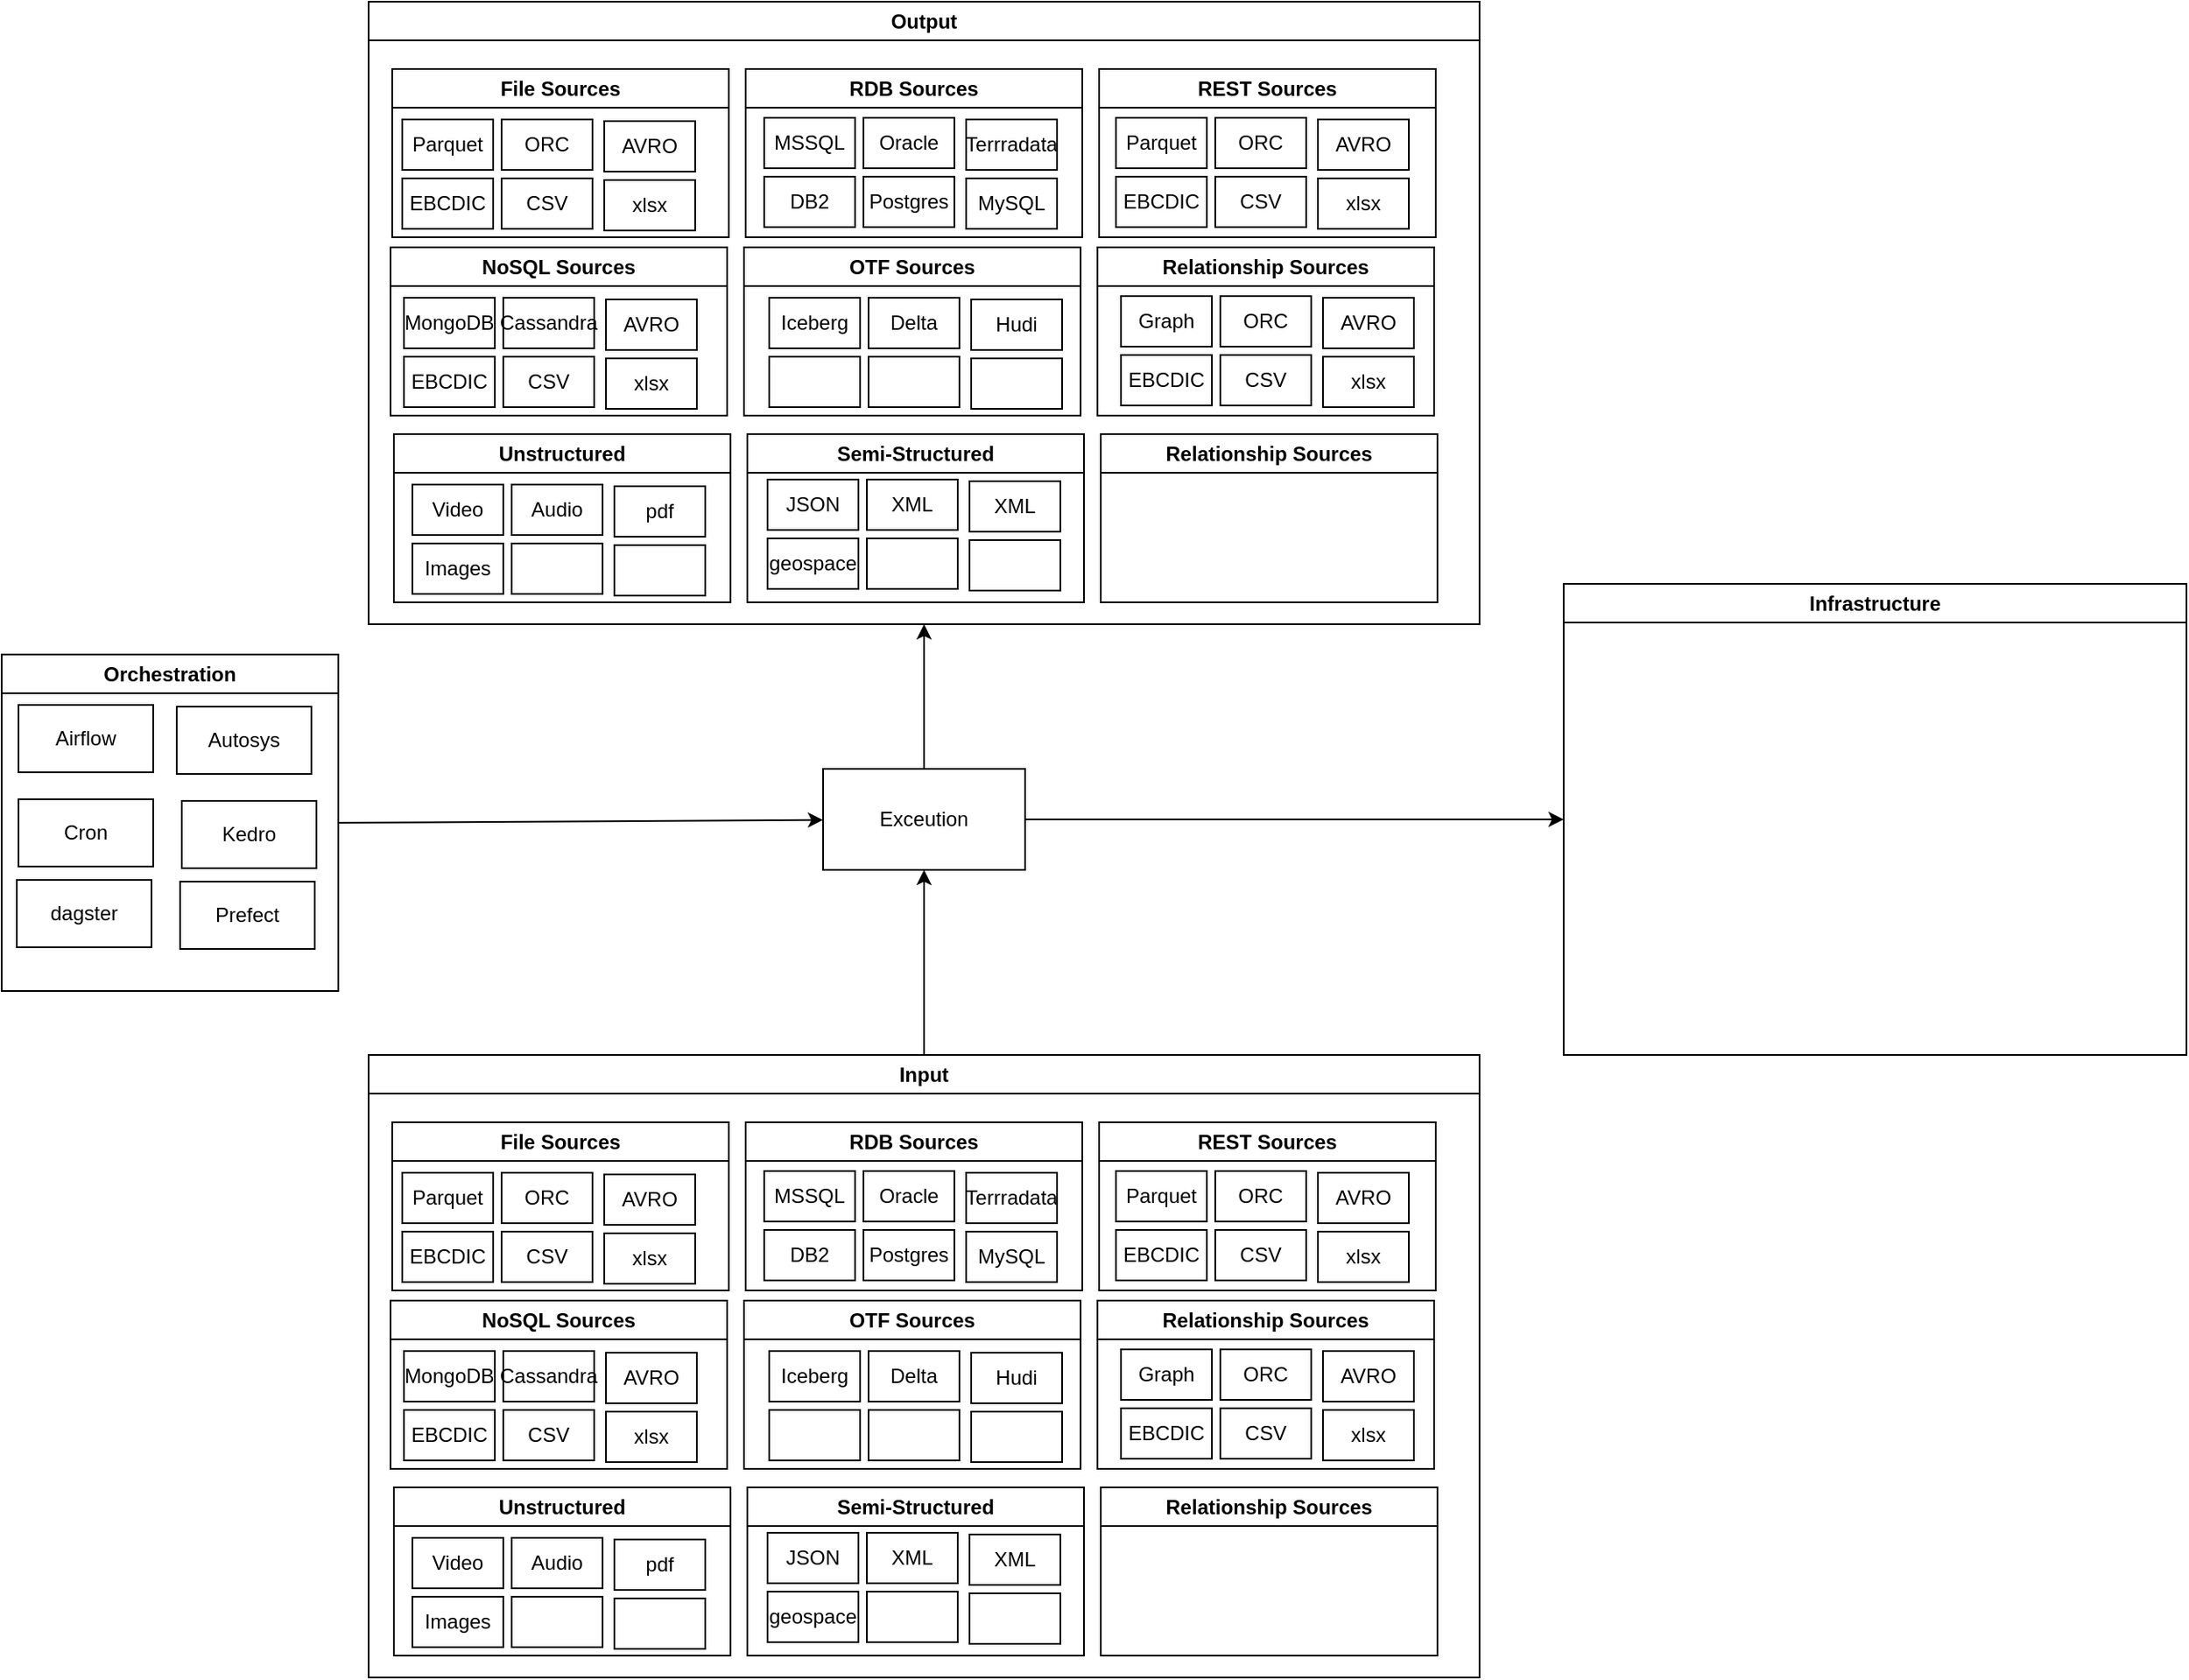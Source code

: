 <mxfile version="23.1.2" type="github">
  <diagram name="Page-1" id="qpkbw7lAyscy1kqCkF4M">
    <mxGraphModel dx="2236" dy="1885" grid="1" gridSize="10" guides="1" tooltips="1" connect="1" arrows="1" fold="1" page="1" pageScale="1" pageWidth="850" pageHeight="1100" math="0" shadow="0">
      <root>
        <mxCell id="0" />
        <mxCell id="1" parent="0" />
        <mxCell id="6YPHFOy4guUbye9Mkrya-6" value="" style="edgeStyle=orthogonalEdgeStyle;rounded=0;orthogonalLoop=1;jettySize=auto;html=1;exitX=0.5;exitY=0;exitDx=0;exitDy=0;" edge="1" parent="1" source="6YPHFOy4guUbye9Mkrya-9" target="6YPHFOy4guUbye9Mkrya-1">
          <mxGeometry relative="1" as="geometry">
            <mxPoint x="420" y="410" as="sourcePoint" />
          </mxGeometry>
        </mxCell>
        <mxCell id="6YPHFOy4guUbye9Mkrya-8" value="" style="edgeStyle=orthogonalEdgeStyle;rounded=0;orthogonalLoop=1;jettySize=auto;html=1;entryX=0;entryY=0.5;entryDx=0;entryDy=0;" edge="1" parent="1" source="6YPHFOy4guUbye9Mkrya-1" target="6YPHFOy4guUbye9Mkrya-139">
          <mxGeometry relative="1" as="geometry">
            <mxPoint x="760" y="340" as="targetPoint" />
          </mxGeometry>
        </mxCell>
        <mxCell id="6YPHFOy4guUbye9Mkrya-129" value="" style="edgeStyle=orthogonalEdgeStyle;rounded=0;orthogonalLoop=1;jettySize=auto;html=1;entryX=0.5;entryY=1;entryDx=0;entryDy=0;" edge="1" parent="1" source="6YPHFOy4guUbye9Mkrya-1" target="6YPHFOy4guUbye9Mkrya-71">
          <mxGeometry relative="1" as="geometry" />
        </mxCell>
        <mxCell id="6YPHFOy4guUbye9Mkrya-1" value="Exceution" style="rounded=0;whiteSpace=wrap;html=1;" vertex="1" parent="1">
          <mxGeometry x="360" y="270" width="120" height="60" as="geometry" />
        </mxCell>
        <mxCell id="6YPHFOy4guUbye9Mkrya-69" value="" style="group" vertex="1" connectable="0" parent="1">
          <mxGeometry x="90" y="440" width="660" height="370" as="geometry" />
        </mxCell>
        <mxCell id="6YPHFOy4guUbye9Mkrya-9" value="Input" style="swimlane;whiteSpace=wrap;html=1;" vertex="1" parent="6YPHFOy4guUbye9Mkrya-69">
          <mxGeometry width="660" height="370" as="geometry" />
        </mxCell>
        <mxCell id="6YPHFOy4guUbye9Mkrya-11" value="File Sources" style="swimlane;whiteSpace=wrap;html=1;" vertex="1" parent="6YPHFOy4guUbye9Mkrya-9">
          <mxGeometry x="14" y="40" width="200" height="100" as="geometry" />
        </mxCell>
        <mxCell id="6YPHFOy4guUbye9Mkrya-17" value="Parquet" style="rounded=0;whiteSpace=wrap;html=1;" vertex="1" parent="6YPHFOy4guUbye9Mkrya-11">
          <mxGeometry x="6" y="30" width="54" height="30" as="geometry" />
        </mxCell>
        <mxCell id="6YPHFOy4guUbye9Mkrya-12" value="RDB Sources" style="swimlane;whiteSpace=wrap;html=1;" vertex="1" parent="6YPHFOy4guUbye9Mkrya-9">
          <mxGeometry x="224" y="40" width="200" height="100" as="geometry" />
        </mxCell>
        <mxCell id="6YPHFOy4guUbye9Mkrya-13" value="REST Sources" style="swimlane;whiteSpace=wrap;html=1;" vertex="1" parent="6YPHFOy4guUbye9Mkrya-9">
          <mxGeometry x="434" y="40" width="200" height="100" as="geometry" />
        </mxCell>
        <mxCell id="6YPHFOy4guUbye9Mkrya-14" value="NoSQL Sources" style="swimlane;whiteSpace=wrap;html=1;" vertex="1" parent="6YPHFOy4guUbye9Mkrya-69">
          <mxGeometry x="13" y="146" width="200" height="100" as="geometry" />
        </mxCell>
        <mxCell id="6YPHFOy4guUbye9Mkrya-15" value="OTF Sources" style="swimlane;whiteSpace=wrap;html=1;" vertex="1" parent="6YPHFOy4guUbye9Mkrya-69">
          <mxGeometry x="223" y="146" width="200" height="100" as="geometry" />
        </mxCell>
        <mxCell id="6YPHFOy4guUbye9Mkrya-16" value="Relationship Sources" style="swimlane;whiteSpace=wrap;html=1;" vertex="1" parent="6YPHFOy4guUbye9Mkrya-69">
          <mxGeometry x="433" y="146" width="200" height="100" as="geometry" />
        </mxCell>
        <mxCell id="6YPHFOy4guUbye9Mkrya-19" value="ORC" style="rounded=0;whiteSpace=wrap;html=1;" vertex="1" parent="6YPHFOy4guUbye9Mkrya-69">
          <mxGeometry x="79" y="70" width="54" height="30" as="geometry" />
        </mxCell>
        <mxCell id="6YPHFOy4guUbye9Mkrya-20" value="AVRO" style="rounded=0;whiteSpace=wrap;html=1;" vertex="1" parent="6YPHFOy4guUbye9Mkrya-69">
          <mxGeometry x="140" y="71" width="54" height="30" as="geometry" />
        </mxCell>
        <mxCell id="6YPHFOy4guUbye9Mkrya-21" value="EBCDIC" style="rounded=0;whiteSpace=wrap;html=1;" vertex="1" parent="6YPHFOy4guUbye9Mkrya-69">
          <mxGeometry x="20" y="105" width="54" height="30" as="geometry" />
        </mxCell>
        <mxCell id="6YPHFOy4guUbye9Mkrya-22" value="CSV" style="rounded=0;whiteSpace=wrap;html=1;" vertex="1" parent="6YPHFOy4guUbye9Mkrya-69">
          <mxGeometry x="79" y="105" width="54" height="30" as="geometry" />
        </mxCell>
        <mxCell id="6YPHFOy4guUbye9Mkrya-23" value="xlsx" style="rounded=0;whiteSpace=wrap;html=1;" vertex="1" parent="6YPHFOy4guUbye9Mkrya-69">
          <mxGeometry x="140" y="106" width="54" height="30" as="geometry" />
        </mxCell>
        <mxCell id="6YPHFOy4guUbye9Mkrya-24" value="Unstructured" style="swimlane;whiteSpace=wrap;html=1;" vertex="1" parent="6YPHFOy4guUbye9Mkrya-69">
          <mxGeometry x="15" y="257" width="200" height="100" as="geometry" />
        </mxCell>
        <mxCell id="6YPHFOy4guUbye9Mkrya-25" value="Semi-Structured" style="swimlane;whiteSpace=wrap;html=1;" vertex="1" parent="6YPHFOy4guUbye9Mkrya-69">
          <mxGeometry x="225" y="257" width="200" height="100" as="geometry" />
        </mxCell>
        <mxCell id="6YPHFOy4guUbye9Mkrya-26" value="Relationship Sources" style="swimlane;whiteSpace=wrap;html=1;" vertex="1" parent="6YPHFOy4guUbye9Mkrya-69">
          <mxGeometry x="435" y="257" width="200" height="100" as="geometry" />
        </mxCell>
        <mxCell id="6YPHFOy4guUbye9Mkrya-27" value="MSSQL" style="rounded=0;whiteSpace=wrap;html=1;" vertex="1" parent="6YPHFOy4guUbye9Mkrya-69">
          <mxGeometry x="235" y="69" width="54" height="30" as="geometry" />
        </mxCell>
        <mxCell id="6YPHFOy4guUbye9Mkrya-28" value="Oracle" style="rounded=0;whiteSpace=wrap;html=1;" vertex="1" parent="6YPHFOy4guUbye9Mkrya-69">
          <mxGeometry x="294" y="69" width="54" height="30" as="geometry" />
        </mxCell>
        <mxCell id="6YPHFOy4guUbye9Mkrya-29" value="Terrradata" style="rounded=0;whiteSpace=wrap;html=1;" vertex="1" parent="6YPHFOy4guUbye9Mkrya-69">
          <mxGeometry x="355" y="70" width="54" height="30" as="geometry" />
        </mxCell>
        <mxCell id="6YPHFOy4guUbye9Mkrya-30" value="DB2" style="rounded=0;whiteSpace=wrap;html=1;" vertex="1" parent="6YPHFOy4guUbye9Mkrya-69">
          <mxGeometry x="235" y="104" width="54" height="30" as="geometry" />
        </mxCell>
        <mxCell id="6YPHFOy4guUbye9Mkrya-31" value="Postgres" style="rounded=0;whiteSpace=wrap;html=1;" vertex="1" parent="6YPHFOy4guUbye9Mkrya-69">
          <mxGeometry x="294" y="104" width="54" height="30" as="geometry" />
        </mxCell>
        <mxCell id="6YPHFOy4guUbye9Mkrya-32" value="MySQL" style="rounded=0;whiteSpace=wrap;html=1;" vertex="1" parent="6YPHFOy4guUbye9Mkrya-69">
          <mxGeometry x="355" y="105" width="54" height="30" as="geometry" />
        </mxCell>
        <mxCell id="6YPHFOy4guUbye9Mkrya-33" value="Parquet" style="rounded=0;whiteSpace=wrap;html=1;" vertex="1" parent="6YPHFOy4guUbye9Mkrya-69">
          <mxGeometry x="444" y="69" width="54" height="30" as="geometry" />
        </mxCell>
        <mxCell id="6YPHFOy4guUbye9Mkrya-34" value="ORC" style="rounded=0;whiteSpace=wrap;html=1;" vertex="1" parent="6YPHFOy4guUbye9Mkrya-69">
          <mxGeometry x="503" y="69" width="54" height="30" as="geometry" />
        </mxCell>
        <mxCell id="6YPHFOy4guUbye9Mkrya-35" value="AVRO" style="rounded=0;whiteSpace=wrap;html=1;" vertex="1" parent="6YPHFOy4guUbye9Mkrya-69">
          <mxGeometry x="564" y="70" width="54" height="30" as="geometry" />
        </mxCell>
        <mxCell id="6YPHFOy4guUbye9Mkrya-36" value="EBCDIC" style="rounded=0;whiteSpace=wrap;html=1;" vertex="1" parent="6YPHFOy4guUbye9Mkrya-69">
          <mxGeometry x="444" y="104" width="54" height="30" as="geometry" />
        </mxCell>
        <mxCell id="6YPHFOy4guUbye9Mkrya-37" value="CSV" style="rounded=0;whiteSpace=wrap;html=1;" vertex="1" parent="6YPHFOy4guUbye9Mkrya-69">
          <mxGeometry x="503" y="104" width="54" height="30" as="geometry" />
        </mxCell>
        <mxCell id="6YPHFOy4guUbye9Mkrya-38" value="xlsx" style="rounded=0;whiteSpace=wrap;html=1;" vertex="1" parent="6YPHFOy4guUbye9Mkrya-69">
          <mxGeometry x="564" y="105" width="54" height="30" as="geometry" />
        </mxCell>
        <mxCell id="6YPHFOy4guUbye9Mkrya-39" value="Iceberg" style="rounded=0;whiteSpace=wrap;html=1;" vertex="1" parent="6YPHFOy4guUbye9Mkrya-69">
          <mxGeometry x="238" y="176" width="54" height="30" as="geometry" />
        </mxCell>
        <mxCell id="6YPHFOy4guUbye9Mkrya-40" value="Delta" style="rounded=0;whiteSpace=wrap;html=1;" vertex="1" parent="6YPHFOy4guUbye9Mkrya-69">
          <mxGeometry x="297" y="176" width="54" height="30" as="geometry" />
        </mxCell>
        <mxCell id="6YPHFOy4guUbye9Mkrya-41" value="Hudi" style="rounded=0;whiteSpace=wrap;html=1;" vertex="1" parent="6YPHFOy4guUbye9Mkrya-69">
          <mxGeometry x="358" y="177" width="54" height="30" as="geometry" />
        </mxCell>
        <mxCell id="6YPHFOy4guUbye9Mkrya-42" value="" style="rounded=0;whiteSpace=wrap;html=1;" vertex="1" parent="6YPHFOy4guUbye9Mkrya-69">
          <mxGeometry x="238" y="211" width="54" height="30" as="geometry" />
        </mxCell>
        <mxCell id="6YPHFOy4guUbye9Mkrya-43" value="" style="rounded=0;whiteSpace=wrap;html=1;" vertex="1" parent="6YPHFOy4guUbye9Mkrya-69">
          <mxGeometry x="297" y="211" width="54" height="30" as="geometry" />
        </mxCell>
        <mxCell id="6YPHFOy4guUbye9Mkrya-44" value="" style="rounded=0;whiteSpace=wrap;html=1;" vertex="1" parent="6YPHFOy4guUbye9Mkrya-69">
          <mxGeometry x="358" y="212" width="54" height="30" as="geometry" />
        </mxCell>
        <mxCell id="6YPHFOy4guUbye9Mkrya-45" value="Graph" style="rounded=0;whiteSpace=wrap;html=1;" vertex="1" parent="6YPHFOy4guUbye9Mkrya-69">
          <mxGeometry x="447" y="175" width="54" height="30" as="geometry" />
        </mxCell>
        <mxCell id="6YPHFOy4guUbye9Mkrya-46" value="ORC" style="rounded=0;whiteSpace=wrap;html=1;" vertex="1" parent="6YPHFOy4guUbye9Mkrya-69">
          <mxGeometry x="506" y="175" width="54" height="30" as="geometry" />
        </mxCell>
        <mxCell id="6YPHFOy4guUbye9Mkrya-47" value="AVRO" style="rounded=0;whiteSpace=wrap;html=1;" vertex="1" parent="6YPHFOy4guUbye9Mkrya-69">
          <mxGeometry x="567" y="176" width="54" height="30" as="geometry" />
        </mxCell>
        <mxCell id="6YPHFOy4guUbye9Mkrya-48" value="EBCDIC" style="rounded=0;whiteSpace=wrap;html=1;" vertex="1" parent="6YPHFOy4guUbye9Mkrya-69">
          <mxGeometry x="447" y="210" width="54" height="30" as="geometry" />
        </mxCell>
        <mxCell id="6YPHFOy4guUbye9Mkrya-49" value="CSV" style="rounded=0;whiteSpace=wrap;html=1;" vertex="1" parent="6YPHFOy4guUbye9Mkrya-69">
          <mxGeometry x="506" y="210" width="54" height="30" as="geometry" />
        </mxCell>
        <mxCell id="6YPHFOy4guUbye9Mkrya-50" value="xlsx" style="rounded=0;whiteSpace=wrap;html=1;" vertex="1" parent="6YPHFOy4guUbye9Mkrya-69">
          <mxGeometry x="567" y="211" width="54" height="30" as="geometry" />
        </mxCell>
        <mxCell id="6YPHFOy4guUbye9Mkrya-51" value="JSON" style="rounded=0;whiteSpace=wrap;html=1;" vertex="1" parent="6YPHFOy4guUbye9Mkrya-69">
          <mxGeometry x="237" y="284" width="54" height="30" as="geometry" />
        </mxCell>
        <mxCell id="6YPHFOy4guUbye9Mkrya-52" value="XML" style="rounded=0;whiteSpace=wrap;html=1;" vertex="1" parent="6YPHFOy4guUbye9Mkrya-69">
          <mxGeometry x="296" y="284" width="54" height="30" as="geometry" />
        </mxCell>
        <mxCell id="6YPHFOy4guUbye9Mkrya-53" value="XML" style="rounded=0;whiteSpace=wrap;html=1;" vertex="1" parent="6YPHFOy4guUbye9Mkrya-69">
          <mxGeometry x="357" y="285" width="54" height="30" as="geometry" />
        </mxCell>
        <mxCell id="6YPHFOy4guUbye9Mkrya-54" value="geospace" style="rounded=0;whiteSpace=wrap;html=1;" vertex="1" parent="6YPHFOy4guUbye9Mkrya-69">
          <mxGeometry x="237" y="319" width="54" height="30" as="geometry" />
        </mxCell>
        <mxCell id="6YPHFOy4guUbye9Mkrya-55" value="" style="rounded=0;whiteSpace=wrap;html=1;" vertex="1" parent="6YPHFOy4guUbye9Mkrya-69">
          <mxGeometry x="296" y="319" width="54" height="30" as="geometry" />
        </mxCell>
        <mxCell id="6YPHFOy4guUbye9Mkrya-56" value="" style="rounded=0;whiteSpace=wrap;html=1;" vertex="1" parent="6YPHFOy4guUbye9Mkrya-69">
          <mxGeometry x="357" y="320" width="54" height="30" as="geometry" />
        </mxCell>
        <mxCell id="6YPHFOy4guUbye9Mkrya-57" value="Video" style="rounded=0;whiteSpace=wrap;html=1;" vertex="1" parent="6YPHFOy4guUbye9Mkrya-69">
          <mxGeometry x="26" y="287" width="54" height="30" as="geometry" />
        </mxCell>
        <mxCell id="6YPHFOy4guUbye9Mkrya-58" value="Audio" style="rounded=0;whiteSpace=wrap;html=1;" vertex="1" parent="6YPHFOy4guUbye9Mkrya-69">
          <mxGeometry x="85" y="287" width="54" height="30" as="geometry" />
        </mxCell>
        <mxCell id="6YPHFOy4guUbye9Mkrya-59" value="pdf" style="rounded=0;whiteSpace=wrap;html=1;" vertex="1" parent="6YPHFOy4guUbye9Mkrya-69">
          <mxGeometry x="146" y="288" width="54" height="30" as="geometry" />
        </mxCell>
        <mxCell id="6YPHFOy4guUbye9Mkrya-60" value="Images" style="rounded=0;whiteSpace=wrap;html=1;" vertex="1" parent="6YPHFOy4guUbye9Mkrya-69">
          <mxGeometry x="26" y="322" width="54" height="30" as="geometry" />
        </mxCell>
        <mxCell id="6YPHFOy4guUbye9Mkrya-61" value="" style="rounded=0;whiteSpace=wrap;html=1;" vertex="1" parent="6YPHFOy4guUbye9Mkrya-69">
          <mxGeometry x="85" y="322" width="54" height="30" as="geometry" />
        </mxCell>
        <mxCell id="6YPHFOy4guUbye9Mkrya-62" value="" style="rounded=0;whiteSpace=wrap;html=1;" vertex="1" parent="6YPHFOy4guUbye9Mkrya-69">
          <mxGeometry x="146" y="323" width="54" height="30" as="geometry" />
        </mxCell>
        <mxCell id="6YPHFOy4guUbye9Mkrya-63" value="MongoDB" style="rounded=0;whiteSpace=wrap;html=1;" vertex="1" parent="6YPHFOy4guUbye9Mkrya-69">
          <mxGeometry x="21" y="176" width="54" height="30" as="geometry" />
        </mxCell>
        <mxCell id="6YPHFOy4guUbye9Mkrya-64" value="Cassandra" style="rounded=0;whiteSpace=wrap;html=1;" vertex="1" parent="6YPHFOy4guUbye9Mkrya-69">
          <mxGeometry x="80" y="176" width="54" height="30" as="geometry" />
        </mxCell>
        <mxCell id="6YPHFOy4guUbye9Mkrya-65" value="AVRO" style="rounded=0;whiteSpace=wrap;html=1;" vertex="1" parent="6YPHFOy4guUbye9Mkrya-69">
          <mxGeometry x="141" y="177" width="54" height="30" as="geometry" />
        </mxCell>
        <mxCell id="6YPHFOy4guUbye9Mkrya-66" value="EBCDIC" style="rounded=0;whiteSpace=wrap;html=1;" vertex="1" parent="6YPHFOy4guUbye9Mkrya-69">
          <mxGeometry x="21" y="211" width="54" height="30" as="geometry" />
        </mxCell>
        <mxCell id="6YPHFOy4guUbye9Mkrya-67" value="CSV" style="rounded=0;whiteSpace=wrap;html=1;" vertex="1" parent="6YPHFOy4guUbye9Mkrya-69">
          <mxGeometry x="80" y="211" width="54" height="30" as="geometry" />
        </mxCell>
        <mxCell id="6YPHFOy4guUbye9Mkrya-68" value="xlsx" style="rounded=0;whiteSpace=wrap;html=1;" vertex="1" parent="6YPHFOy4guUbye9Mkrya-69">
          <mxGeometry x="141" y="212" width="54" height="30" as="geometry" />
        </mxCell>
        <mxCell id="6YPHFOy4guUbye9Mkrya-70" value="" style="group" vertex="1" connectable="0" parent="1">
          <mxGeometry x="90" y="-186" width="660" height="370" as="geometry" />
        </mxCell>
        <mxCell id="6YPHFOy4guUbye9Mkrya-71" value="Output" style="swimlane;whiteSpace=wrap;html=1;" vertex="1" parent="6YPHFOy4guUbye9Mkrya-70">
          <mxGeometry width="660" height="370" as="geometry" />
        </mxCell>
        <mxCell id="6YPHFOy4guUbye9Mkrya-72" value="File Sources" style="swimlane;whiteSpace=wrap;html=1;" vertex="1" parent="6YPHFOy4guUbye9Mkrya-71">
          <mxGeometry x="14" y="40" width="200" height="100" as="geometry" />
        </mxCell>
        <mxCell id="6YPHFOy4guUbye9Mkrya-73" value="Parquet" style="rounded=0;whiteSpace=wrap;html=1;" vertex="1" parent="6YPHFOy4guUbye9Mkrya-72">
          <mxGeometry x="6" y="30" width="54" height="30" as="geometry" />
        </mxCell>
        <mxCell id="6YPHFOy4guUbye9Mkrya-74" value="RDB Sources" style="swimlane;whiteSpace=wrap;html=1;" vertex="1" parent="6YPHFOy4guUbye9Mkrya-71">
          <mxGeometry x="224" y="40" width="200" height="100" as="geometry" />
        </mxCell>
        <mxCell id="6YPHFOy4guUbye9Mkrya-75" value="REST Sources" style="swimlane;whiteSpace=wrap;html=1;" vertex="1" parent="6YPHFOy4guUbye9Mkrya-71">
          <mxGeometry x="434" y="40" width="200" height="100" as="geometry" />
        </mxCell>
        <mxCell id="6YPHFOy4guUbye9Mkrya-76" value="NoSQL Sources" style="swimlane;whiteSpace=wrap;html=1;" vertex="1" parent="6YPHFOy4guUbye9Mkrya-70">
          <mxGeometry x="13" y="146" width="200" height="100" as="geometry" />
        </mxCell>
        <mxCell id="6YPHFOy4guUbye9Mkrya-77" value="OTF Sources" style="swimlane;whiteSpace=wrap;html=1;" vertex="1" parent="6YPHFOy4guUbye9Mkrya-70">
          <mxGeometry x="223" y="146" width="200" height="100" as="geometry" />
        </mxCell>
        <mxCell id="6YPHFOy4guUbye9Mkrya-78" value="Relationship Sources" style="swimlane;whiteSpace=wrap;html=1;" vertex="1" parent="6YPHFOy4guUbye9Mkrya-70">
          <mxGeometry x="433" y="146" width="200" height="100" as="geometry" />
        </mxCell>
        <mxCell id="6YPHFOy4guUbye9Mkrya-79" value="ORC" style="rounded=0;whiteSpace=wrap;html=1;" vertex="1" parent="6YPHFOy4guUbye9Mkrya-70">
          <mxGeometry x="79" y="70" width="54" height="30" as="geometry" />
        </mxCell>
        <mxCell id="6YPHFOy4guUbye9Mkrya-80" value="AVRO" style="rounded=0;whiteSpace=wrap;html=1;" vertex="1" parent="6YPHFOy4guUbye9Mkrya-70">
          <mxGeometry x="140" y="71" width="54" height="30" as="geometry" />
        </mxCell>
        <mxCell id="6YPHFOy4guUbye9Mkrya-81" value="EBCDIC" style="rounded=0;whiteSpace=wrap;html=1;" vertex="1" parent="6YPHFOy4guUbye9Mkrya-70">
          <mxGeometry x="20" y="105" width="54" height="30" as="geometry" />
        </mxCell>
        <mxCell id="6YPHFOy4guUbye9Mkrya-82" value="CSV" style="rounded=0;whiteSpace=wrap;html=1;" vertex="1" parent="6YPHFOy4guUbye9Mkrya-70">
          <mxGeometry x="79" y="105" width="54" height="30" as="geometry" />
        </mxCell>
        <mxCell id="6YPHFOy4guUbye9Mkrya-83" value="xlsx" style="rounded=0;whiteSpace=wrap;html=1;" vertex="1" parent="6YPHFOy4guUbye9Mkrya-70">
          <mxGeometry x="140" y="106" width="54" height="30" as="geometry" />
        </mxCell>
        <mxCell id="6YPHFOy4guUbye9Mkrya-84" value="Unstructured" style="swimlane;whiteSpace=wrap;html=1;" vertex="1" parent="6YPHFOy4guUbye9Mkrya-70">
          <mxGeometry x="15" y="257" width="200" height="100" as="geometry" />
        </mxCell>
        <mxCell id="6YPHFOy4guUbye9Mkrya-85" value="Semi-Structured" style="swimlane;whiteSpace=wrap;html=1;" vertex="1" parent="6YPHFOy4guUbye9Mkrya-70">
          <mxGeometry x="225" y="257" width="200" height="100" as="geometry" />
        </mxCell>
        <mxCell id="6YPHFOy4guUbye9Mkrya-86" value="Relationship Sources" style="swimlane;whiteSpace=wrap;html=1;" vertex="1" parent="6YPHFOy4guUbye9Mkrya-70">
          <mxGeometry x="435" y="257" width="200" height="100" as="geometry" />
        </mxCell>
        <mxCell id="6YPHFOy4guUbye9Mkrya-87" value="MSSQL" style="rounded=0;whiteSpace=wrap;html=1;" vertex="1" parent="6YPHFOy4guUbye9Mkrya-70">
          <mxGeometry x="235" y="69" width="54" height="30" as="geometry" />
        </mxCell>
        <mxCell id="6YPHFOy4guUbye9Mkrya-88" value="Oracle" style="rounded=0;whiteSpace=wrap;html=1;" vertex="1" parent="6YPHFOy4guUbye9Mkrya-70">
          <mxGeometry x="294" y="69" width="54" height="30" as="geometry" />
        </mxCell>
        <mxCell id="6YPHFOy4guUbye9Mkrya-89" value="Terrradata" style="rounded=0;whiteSpace=wrap;html=1;" vertex="1" parent="6YPHFOy4guUbye9Mkrya-70">
          <mxGeometry x="355" y="70" width="54" height="30" as="geometry" />
        </mxCell>
        <mxCell id="6YPHFOy4guUbye9Mkrya-90" value="DB2" style="rounded=0;whiteSpace=wrap;html=1;" vertex="1" parent="6YPHFOy4guUbye9Mkrya-70">
          <mxGeometry x="235" y="104" width="54" height="30" as="geometry" />
        </mxCell>
        <mxCell id="6YPHFOy4guUbye9Mkrya-91" value="Postgres" style="rounded=0;whiteSpace=wrap;html=1;" vertex="1" parent="6YPHFOy4guUbye9Mkrya-70">
          <mxGeometry x="294" y="104" width="54" height="30" as="geometry" />
        </mxCell>
        <mxCell id="6YPHFOy4guUbye9Mkrya-92" value="MySQL" style="rounded=0;whiteSpace=wrap;html=1;" vertex="1" parent="6YPHFOy4guUbye9Mkrya-70">
          <mxGeometry x="355" y="105" width="54" height="30" as="geometry" />
        </mxCell>
        <mxCell id="6YPHFOy4guUbye9Mkrya-93" value="Parquet" style="rounded=0;whiteSpace=wrap;html=1;" vertex="1" parent="6YPHFOy4guUbye9Mkrya-70">
          <mxGeometry x="444" y="69" width="54" height="30" as="geometry" />
        </mxCell>
        <mxCell id="6YPHFOy4guUbye9Mkrya-94" value="ORC" style="rounded=0;whiteSpace=wrap;html=1;" vertex="1" parent="6YPHFOy4guUbye9Mkrya-70">
          <mxGeometry x="503" y="69" width="54" height="30" as="geometry" />
        </mxCell>
        <mxCell id="6YPHFOy4guUbye9Mkrya-95" value="AVRO" style="rounded=0;whiteSpace=wrap;html=1;" vertex="1" parent="6YPHFOy4guUbye9Mkrya-70">
          <mxGeometry x="564" y="70" width="54" height="30" as="geometry" />
        </mxCell>
        <mxCell id="6YPHFOy4guUbye9Mkrya-96" value="EBCDIC" style="rounded=0;whiteSpace=wrap;html=1;" vertex="1" parent="6YPHFOy4guUbye9Mkrya-70">
          <mxGeometry x="444" y="104" width="54" height="30" as="geometry" />
        </mxCell>
        <mxCell id="6YPHFOy4guUbye9Mkrya-97" value="CSV" style="rounded=0;whiteSpace=wrap;html=1;" vertex="1" parent="6YPHFOy4guUbye9Mkrya-70">
          <mxGeometry x="503" y="104" width="54" height="30" as="geometry" />
        </mxCell>
        <mxCell id="6YPHFOy4guUbye9Mkrya-98" value="xlsx" style="rounded=0;whiteSpace=wrap;html=1;" vertex="1" parent="6YPHFOy4guUbye9Mkrya-70">
          <mxGeometry x="564" y="105" width="54" height="30" as="geometry" />
        </mxCell>
        <mxCell id="6YPHFOy4guUbye9Mkrya-99" value="Iceberg" style="rounded=0;whiteSpace=wrap;html=1;" vertex="1" parent="6YPHFOy4guUbye9Mkrya-70">
          <mxGeometry x="238" y="176" width="54" height="30" as="geometry" />
        </mxCell>
        <mxCell id="6YPHFOy4guUbye9Mkrya-100" value="Delta" style="rounded=0;whiteSpace=wrap;html=1;" vertex="1" parent="6YPHFOy4guUbye9Mkrya-70">
          <mxGeometry x="297" y="176" width="54" height="30" as="geometry" />
        </mxCell>
        <mxCell id="6YPHFOy4guUbye9Mkrya-101" value="Hudi" style="rounded=0;whiteSpace=wrap;html=1;" vertex="1" parent="6YPHFOy4guUbye9Mkrya-70">
          <mxGeometry x="358" y="177" width="54" height="30" as="geometry" />
        </mxCell>
        <mxCell id="6YPHFOy4guUbye9Mkrya-102" value="" style="rounded=0;whiteSpace=wrap;html=1;" vertex="1" parent="6YPHFOy4guUbye9Mkrya-70">
          <mxGeometry x="238" y="211" width="54" height="30" as="geometry" />
        </mxCell>
        <mxCell id="6YPHFOy4guUbye9Mkrya-103" value="" style="rounded=0;whiteSpace=wrap;html=1;" vertex="1" parent="6YPHFOy4guUbye9Mkrya-70">
          <mxGeometry x="297" y="211" width="54" height="30" as="geometry" />
        </mxCell>
        <mxCell id="6YPHFOy4guUbye9Mkrya-104" value="" style="rounded=0;whiteSpace=wrap;html=1;" vertex="1" parent="6YPHFOy4guUbye9Mkrya-70">
          <mxGeometry x="358" y="212" width="54" height="30" as="geometry" />
        </mxCell>
        <mxCell id="6YPHFOy4guUbye9Mkrya-105" value="Graph" style="rounded=0;whiteSpace=wrap;html=1;" vertex="1" parent="6YPHFOy4guUbye9Mkrya-70">
          <mxGeometry x="447" y="175" width="54" height="30" as="geometry" />
        </mxCell>
        <mxCell id="6YPHFOy4guUbye9Mkrya-106" value="ORC" style="rounded=0;whiteSpace=wrap;html=1;" vertex="1" parent="6YPHFOy4guUbye9Mkrya-70">
          <mxGeometry x="506" y="175" width="54" height="30" as="geometry" />
        </mxCell>
        <mxCell id="6YPHFOy4guUbye9Mkrya-107" value="AVRO" style="rounded=0;whiteSpace=wrap;html=1;" vertex="1" parent="6YPHFOy4guUbye9Mkrya-70">
          <mxGeometry x="567" y="176" width="54" height="30" as="geometry" />
        </mxCell>
        <mxCell id="6YPHFOy4guUbye9Mkrya-108" value="EBCDIC" style="rounded=0;whiteSpace=wrap;html=1;" vertex="1" parent="6YPHFOy4guUbye9Mkrya-70">
          <mxGeometry x="447" y="210" width="54" height="30" as="geometry" />
        </mxCell>
        <mxCell id="6YPHFOy4guUbye9Mkrya-109" value="CSV" style="rounded=0;whiteSpace=wrap;html=1;" vertex="1" parent="6YPHFOy4guUbye9Mkrya-70">
          <mxGeometry x="506" y="210" width="54" height="30" as="geometry" />
        </mxCell>
        <mxCell id="6YPHFOy4guUbye9Mkrya-110" value="xlsx" style="rounded=0;whiteSpace=wrap;html=1;" vertex="1" parent="6YPHFOy4guUbye9Mkrya-70">
          <mxGeometry x="567" y="211" width="54" height="30" as="geometry" />
        </mxCell>
        <mxCell id="6YPHFOy4guUbye9Mkrya-111" value="JSON" style="rounded=0;whiteSpace=wrap;html=1;" vertex="1" parent="6YPHFOy4guUbye9Mkrya-70">
          <mxGeometry x="237" y="284" width="54" height="30" as="geometry" />
        </mxCell>
        <mxCell id="6YPHFOy4guUbye9Mkrya-112" value="XML" style="rounded=0;whiteSpace=wrap;html=1;" vertex="1" parent="6YPHFOy4guUbye9Mkrya-70">
          <mxGeometry x="296" y="284" width="54" height="30" as="geometry" />
        </mxCell>
        <mxCell id="6YPHFOy4guUbye9Mkrya-113" value="XML" style="rounded=0;whiteSpace=wrap;html=1;" vertex="1" parent="6YPHFOy4guUbye9Mkrya-70">
          <mxGeometry x="357" y="285" width="54" height="30" as="geometry" />
        </mxCell>
        <mxCell id="6YPHFOy4guUbye9Mkrya-114" value="geospace" style="rounded=0;whiteSpace=wrap;html=1;" vertex="1" parent="6YPHFOy4guUbye9Mkrya-70">
          <mxGeometry x="237" y="319" width="54" height="30" as="geometry" />
        </mxCell>
        <mxCell id="6YPHFOy4guUbye9Mkrya-115" value="" style="rounded=0;whiteSpace=wrap;html=1;" vertex="1" parent="6YPHFOy4guUbye9Mkrya-70">
          <mxGeometry x="296" y="319" width="54" height="30" as="geometry" />
        </mxCell>
        <mxCell id="6YPHFOy4guUbye9Mkrya-116" value="" style="rounded=0;whiteSpace=wrap;html=1;" vertex="1" parent="6YPHFOy4guUbye9Mkrya-70">
          <mxGeometry x="357" y="320" width="54" height="30" as="geometry" />
        </mxCell>
        <mxCell id="6YPHFOy4guUbye9Mkrya-117" value="Video" style="rounded=0;whiteSpace=wrap;html=1;" vertex="1" parent="6YPHFOy4guUbye9Mkrya-70">
          <mxGeometry x="26" y="287" width="54" height="30" as="geometry" />
        </mxCell>
        <mxCell id="6YPHFOy4guUbye9Mkrya-118" value="Audio" style="rounded=0;whiteSpace=wrap;html=1;" vertex="1" parent="6YPHFOy4guUbye9Mkrya-70">
          <mxGeometry x="85" y="287" width="54" height="30" as="geometry" />
        </mxCell>
        <mxCell id="6YPHFOy4guUbye9Mkrya-119" value="pdf" style="rounded=0;whiteSpace=wrap;html=1;" vertex="1" parent="6YPHFOy4guUbye9Mkrya-70">
          <mxGeometry x="146" y="288" width="54" height="30" as="geometry" />
        </mxCell>
        <mxCell id="6YPHFOy4guUbye9Mkrya-120" value="Images" style="rounded=0;whiteSpace=wrap;html=1;" vertex="1" parent="6YPHFOy4guUbye9Mkrya-70">
          <mxGeometry x="26" y="322" width="54" height="30" as="geometry" />
        </mxCell>
        <mxCell id="6YPHFOy4guUbye9Mkrya-121" value="" style="rounded=0;whiteSpace=wrap;html=1;" vertex="1" parent="6YPHFOy4guUbye9Mkrya-70">
          <mxGeometry x="85" y="322" width="54" height="30" as="geometry" />
        </mxCell>
        <mxCell id="6YPHFOy4guUbye9Mkrya-122" value="" style="rounded=0;whiteSpace=wrap;html=1;" vertex="1" parent="6YPHFOy4guUbye9Mkrya-70">
          <mxGeometry x="146" y="323" width="54" height="30" as="geometry" />
        </mxCell>
        <mxCell id="6YPHFOy4guUbye9Mkrya-123" value="MongoDB" style="rounded=0;whiteSpace=wrap;html=1;" vertex="1" parent="6YPHFOy4guUbye9Mkrya-70">
          <mxGeometry x="21" y="176" width="54" height="30" as="geometry" />
        </mxCell>
        <mxCell id="6YPHFOy4guUbye9Mkrya-124" value="Cassandra" style="rounded=0;whiteSpace=wrap;html=1;" vertex="1" parent="6YPHFOy4guUbye9Mkrya-70">
          <mxGeometry x="80" y="176" width="54" height="30" as="geometry" />
        </mxCell>
        <mxCell id="6YPHFOy4guUbye9Mkrya-125" value="AVRO" style="rounded=0;whiteSpace=wrap;html=1;" vertex="1" parent="6YPHFOy4guUbye9Mkrya-70">
          <mxGeometry x="141" y="177" width="54" height="30" as="geometry" />
        </mxCell>
        <mxCell id="6YPHFOy4guUbye9Mkrya-126" value="EBCDIC" style="rounded=0;whiteSpace=wrap;html=1;" vertex="1" parent="6YPHFOy4guUbye9Mkrya-70">
          <mxGeometry x="21" y="211" width="54" height="30" as="geometry" />
        </mxCell>
        <mxCell id="6YPHFOy4guUbye9Mkrya-127" value="CSV" style="rounded=0;whiteSpace=wrap;html=1;" vertex="1" parent="6YPHFOy4guUbye9Mkrya-70">
          <mxGeometry x="80" y="211" width="54" height="30" as="geometry" />
        </mxCell>
        <mxCell id="6YPHFOy4guUbye9Mkrya-128" value="xlsx" style="rounded=0;whiteSpace=wrap;html=1;" vertex="1" parent="6YPHFOy4guUbye9Mkrya-70">
          <mxGeometry x="141" y="212" width="54" height="30" as="geometry" />
        </mxCell>
        <mxCell id="6YPHFOy4guUbye9Mkrya-137" value="" style="endArrow=classic;html=1;rounded=0;exitX=1;exitY=0.5;exitDx=0;exitDy=0;" edge="1" parent="1" source="6YPHFOy4guUbye9Mkrya-130" target="6YPHFOy4guUbye9Mkrya-1">
          <mxGeometry width="50" height="50" relative="1" as="geometry">
            <mxPoint x="540" y="460" as="sourcePoint" />
            <mxPoint x="590" y="410" as="targetPoint" />
          </mxGeometry>
        </mxCell>
        <mxCell id="6YPHFOy4guUbye9Mkrya-138" value="" style="group" vertex="1" connectable="0" parent="1">
          <mxGeometry x="-128" y="202" width="200" height="200" as="geometry" />
        </mxCell>
        <mxCell id="6YPHFOy4guUbye9Mkrya-130" value="Orchestration" style="swimlane;whiteSpace=wrap;html=1;" vertex="1" parent="6YPHFOy4guUbye9Mkrya-138">
          <mxGeometry width="200" height="200" as="geometry" />
        </mxCell>
        <mxCell id="6YPHFOy4guUbye9Mkrya-131" value="Airflow" style="rounded=0;whiteSpace=wrap;html=1;" vertex="1" parent="6YPHFOy4guUbye9Mkrya-130">
          <mxGeometry x="10" y="30" width="80" height="40" as="geometry" />
        </mxCell>
        <mxCell id="6YPHFOy4guUbye9Mkrya-132" value="Autosys" style="rounded=0;whiteSpace=wrap;html=1;" vertex="1" parent="6YPHFOy4guUbye9Mkrya-138">
          <mxGeometry x="104" y="31" width="80" height="40" as="geometry" />
        </mxCell>
        <mxCell id="6YPHFOy4guUbye9Mkrya-133" value="Kedro" style="rounded=0;whiteSpace=wrap;html=1;" vertex="1" parent="6YPHFOy4guUbye9Mkrya-138">
          <mxGeometry x="107" y="87" width="80" height="40" as="geometry" />
        </mxCell>
        <mxCell id="6YPHFOy4guUbye9Mkrya-134" value="Cron" style="rounded=0;whiteSpace=wrap;html=1;" vertex="1" parent="6YPHFOy4guUbye9Mkrya-138">
          <mxGeometry x="10" y="86" width="80" height="40" as="geometry" />
        </mxCell>
        <mxCell id="6YPHFOy4guUbye9Mkrya-135" value="Prefect" style="rounded=0;whiteSpace=wrap;html=1;" vertex="1" parent="6YPHFOy4guUbye9Mkrya-138">
          <mxGeometry x="106" y="135" width="80" height="40" as="geometry" />
        </mxCell>
        <mxCell id="6YPHFOy4guUbye9Mkrya-136" value="dagster" style="rounded=0;whiteSpace=wrap;html=1;" vertex="1" parent="6YPHFOy4guUbye9Mkrya-138">
          <mxGeometry x="9" y="134" width="80" height="40" as="geometry" />
        </mxCell>
        <mxCell id="6YPHFOy4guUbye9Mkrya-139" value="Infrastructure" style="swimlane;whiteSpace=wrap;html=1;" vertex="1" parent="1">
          <mxGeometry x="800" y="160" width="370" height="280" as="geometry" />
        </mxCell>
      </root>
    </mxGraphModel>
  </diagram>
</mxfile>
